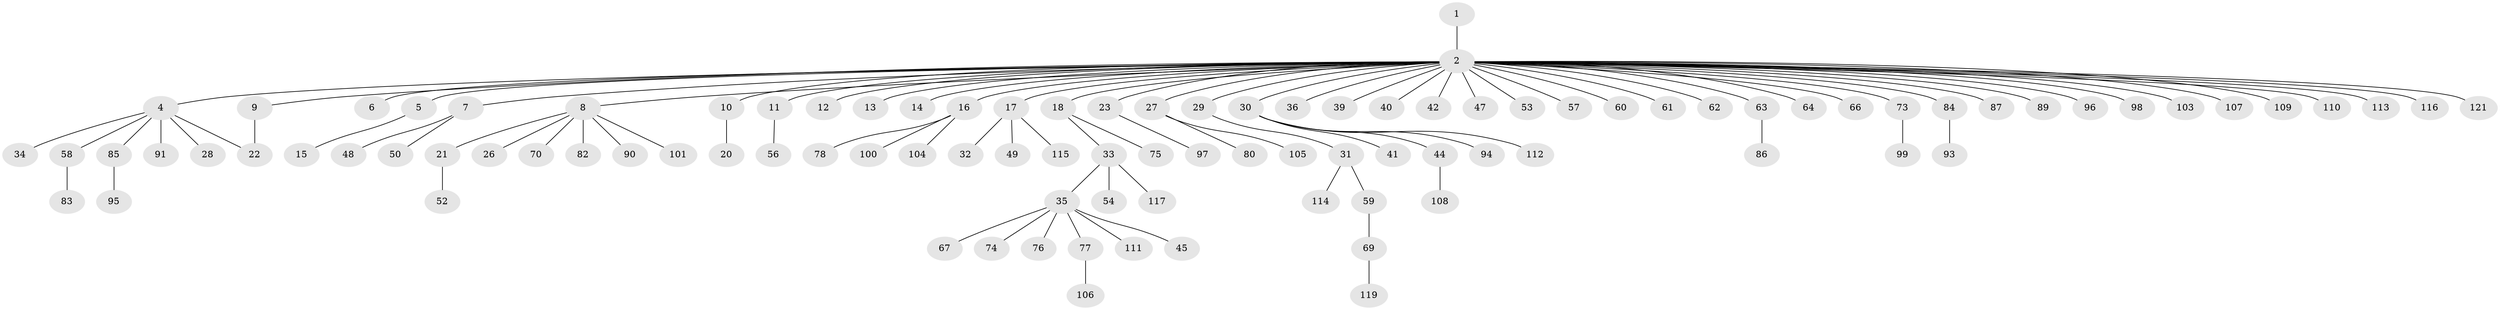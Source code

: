 // Generated by graph-tools (version 1.1) at 2025/51/02/27/25 19:51:59]
// undirected, 100 vertices, 100 edges
graph export_dot {
graph [start="1"]
  node [color=gray90,style=filled];
  1 [super="+55"];
  2 [super="+3"];
  4 [super="+24"];
  5 [super="+37"];
  6;
  7 [super="+25"];
  8 [super="+19"];
  9;
  10;
  11;
  12;
  13;
  14;
  15;
  16 [super="+68"];
  17 [super="+46"];
  18 [super="+65"];
  20;
  21;
  22 [super="+81"];
  23;
  26;
  27 [super="+88"];
  28;
  29 [super="+79"];
  30 [super="+38"];
  31 [super="+43"];
  32;
  33;
  34;
  35 [super="+118"];
  36;
  39;
  40;
  41 [super="+51"];
  42;
  44;
  45;
  47;
  48;
  49;
  50;
  52 [super="+72"];
  53;
  54;
  56 [super="+71"];
  57;
  58;
  59 [super="+122"];
  60;
  61 [super="+92"];
  62 [super="+102"];
  63 [super="+123"];
  64;
  66;
  67;
  69;
  70;
  73;
  74;
  75;
  76;
  77;
  78;
  80;
  82;
  83;
  84;
  85;
  86;
  87;
  89;
  90;
  91;
  93;
  94;
  95;
  96;
  97;
  98;
  99;
  100;
  101;
  103;
  104;
  105;
  106;
  107;
  108;
  109;
  110;
  111;
  112;
  113;
  114;
  115 [super="+120"];
  116;
  117;
  119;
  121;
  1 -- 2;
  2 -- 5;
  2 -- 6;
  2 -- 7;
  2 -- 8;
  2 -- 9;
  2 -- 11;
  2 -- 12;
  2 -- 13;
  2 -- 14;
  2 -- 16;
  2 -- 17;
  2 -- 27;
  2 -- 29;
  2 -- 30;
  2 -- 36;
  2 -- 39;
  2 -- 40;
  2 -- 47;
  2 -- 57;
  2 -- 63;
  2 -- 64;
  2 -- 66;
  2 -- 73;
  2 -- 84;
  2 -- 87;
  2 -- 89;
  2 -- 98;
  2 -- 103;
  2 -- 116;
  2 -- 4;
  2 -- 10;
  2 -- 18;
  2 -- 23;
  2 -- 96;
  2 -- 42;
  2 -- 107;
  2 -- 109;
  2 -- 110;
  2 -- 113;
  2 -- 53;
  2 -- 121;
  2 -- 60;
  2 -- 61;
  2 -- 62;
  4 -- 22;
  4 -- 28;
  4 -- 34;
  4 -- 85;
  4 -- 91;
  4 -- 58;
  5 -- 15;
  7 -- 48;
  7 -- 50;
  8 -- 21;
  8 -- 82;
  8 -- 101;
  8 -- 26;
  8 -- 90;
  8 -- 70;
  9 -- 22;
  10 -- 20;
  11 -- 56;
  16 -- 78;
  16 -- 100;
  16 -- 104;
  17 -- 32;
  17 -- 49;
  17 -- 115;
  18 -- 33;
  18 -- 75;
  21 -- 52;
  23 -- 97;
  27 -- 80;
  27 -- 105;
  29 -- 31;
  30 -- 44;
  30 -- 94;
  30 -- 112;
  30 -- 41;
  31 -- 59;
  31 -- 114;
  33 -- 35;
  33 -- 54;
  33 -- 117;
  35 -- 45;
  35 -- 67;
  35 -- 74;
  35 -- 76;
  35 -- 77;
  35 -- 111;
  44 -- 108;
  58 -- 83;
  59 -- 69;
  63 -- 86;
  69 -- 119;
  73 -- 99;
  77 -- 106;
  84 -- 93;
  85 -- 95;
}
